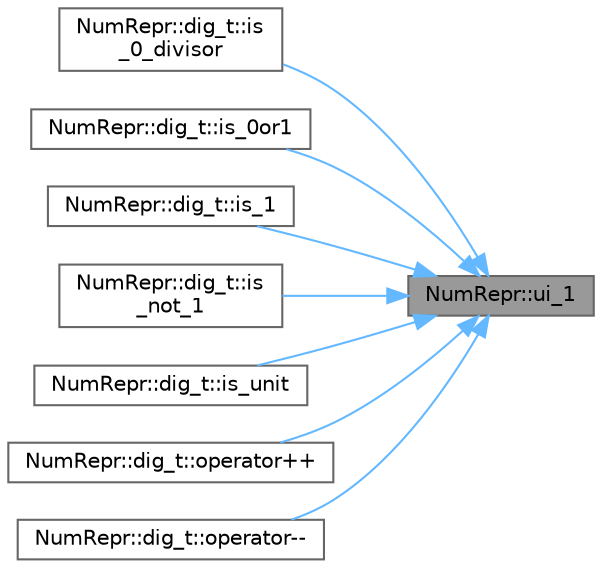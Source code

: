 digraph "NumRepr::ui_1"
{
 // INTERACTIVE_SVG=YES
 // LATEX_PDF_SIZE
  bgcolor="transparent";
  edge [fontname=Helvetica,fontsize=10,labelfontname=Helvetica,labelfontsize=10];
  node [fontname=Helvetica,fontsize=10,shape=box,height=0.2,width=0.4];
  rankdir="RL";
  Node1 [label="NumRepr::ui_1",height=0.2,width=0.4,color="gray40", fillcolor="grey60", style="filled", fontcolor="black",tooltip=" "];
  Node1 -> Node2 [dir="back",color="steelblue1",style="solid"];
  Node2 [label="NumRepr::dig_t::is\l_0_divisor",height=0.2,width=0.4,color="grey40", fillcolor="white", style="filled",URL="$struct_num_repr_1_1dig__t.html#a48f6d7f54f227eaf337438fccd8b9ff4",tooltip=" "];
  Node1 -> Node3 [dir="back",color="steelblue1",style="solid"];
  Node3 [label="NumRepr::dig_t::is_0or1",height=0.2,width=0.4,color="grey40", fillcolor="white", style="filled",URL="$struct_num_repr_1_1dig__t.html#a3097efc035d69810593924081fe87698",tooltip=" "];
  Node1 -> Node4 [dir="back",color="steelblue1",style="solid"];
  Node4 [label="NumRepr::dig_t::is_1",height=0.2,width=0.4,color="grey40", fillcolor="white", style="filled",URL="$struct_num_repr_1_1dig__t.html#ac906122dd220e44ed6762896888b8e4c",tooltip=" "];
  Node1 -> Node5 [dir="back",color="steelblue1",style="solid"];
  Node5 [label="NumRepr::dig_t::is\l_not_1",height=0.2,width=0.4,color="grey40", fillcolor="white", style="filled",URL="$struct_num_repr_1_1dig__t.html#a3f3fbeaf6b33d1715bbd18a32c9d786b",tooltip=" "];
  Node1 -> Node6 [dir="back",color="steelblue1",style="solid"];
  Node6 [label="NumRepr::dig_t::is_unit",height=0.2,width=0.4,color="grey40", fillcolor="white", style="filled",URL="$struct_num_repr_1_1dig__t.html#aecc930e8cb3dbc3ede5beeff11ef77ee",tooltip=" "];
  Node1 -> Node7 [dir="back",color="steelblue1",style="solid"];
  Node7 [label="NumRepr::dig_t::operator++",height=0.2,width=0.4,color="grey40", fillcolor="white", style="filled",URL="$struct_num_repr_1_1dig__t.html#aaa1f4b500974e6fd56e680e03f29b2c2",tooltip=" "];
  Node1 -> Node8 [dir="back",color="steelblue1",style="solid"];
  Node8 [label="NumRepr::dig_t::operator--",height=0.2,width=0.4,color="grey40", fillcolor="white", style="filled",URL="$struct_num_repr_1_1dig__t.html#a760f7426a2aa1c3633499eb30faa47bc",tooltip=" "];
}
